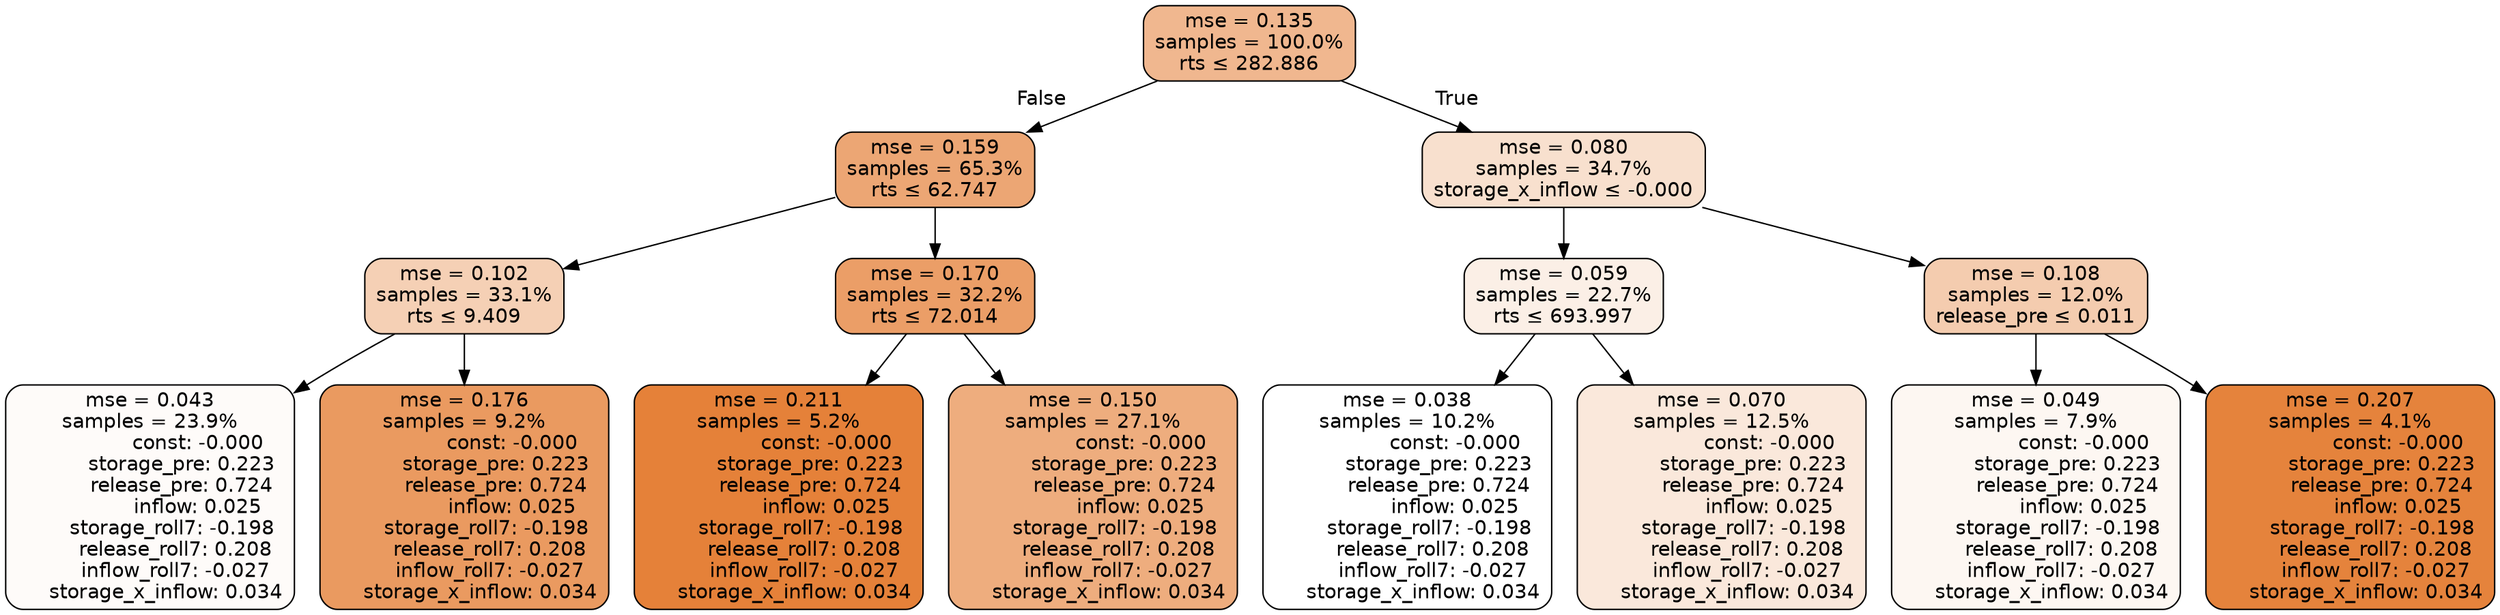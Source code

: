 digraph tree {
node [shape=rectangle, style="filled, rounded", color="black", fontname=helvetica] ;
edge [fontname=helvetica] ;
	"0" [label="mse = 0.135
samples = 100.0%
rts &le; 282.886", fillcolor="#f0b78f"]
	"1" [label="mse = 0.159
samples = 65.3%
rts &le; 62.747", fillcolor="#eca674"]
	"2" [label="mse = 0.102
samples = 33.1%
rts &le; 9.409", fillcolor="#f5d0b5"]
	"3" [label="mse = 0.043
samples = 23.9%
               const: -0.000
          storage_pre: 0.223
          release_pre: 0.724
               inflow: 0.025
       storage_roll7: -0.198
        release_roll7: 0.208
        inflow_roll7: -0.027
     storage_x_inflow: 0.034", fillcolor="#fefbf9"]
	"4" [label="mse = 0.176
samples = 9.2%
               const: -0.000
          storage_pre: 0.223
          release_pre: 0.724
               inflow: 0.025
       storage_roll7: -0.198
        release_roll7: 0.208
        inflow_roll7: -0.027
     storage_x_inflow: 0.034", fillcolor="#ea9a60"]
	"5" [label="mse = 0.170
samples = 32.2%
rts &le; 72.014", fillcolor="#eb9e67"]
	"6" [label="mse = 0.211
samples = 5.2%
               const: -0.000
          storage_pre: 0.223
          release_pre: 0.724
               inflow: 0.025
       storage_roll7: -0.198
        release_roll7: 0.208
        inflow_roll7: -0.027
     storage_x_inflow: 0.034", fillcolor="#e58139"]
	"7" [label="mse = 0.150
samples = 27.1%
               const: -0.000
          storage_pre: 0.223
          release_pre: 0.724
               inflow: 0.025
       storage_roll7: -0.198
        release_roll7: 0.208
        inflow_roll7: -0.027
     storage_x_inflow: 0.034", fillcolor="#eead7e"]
	"8" [label="mse = 0.080
samples = 34.7%
storage_x_inflow &le; -0.000", fillcolor="#f8e0ce"]
	"9" [label="mse = 0.059
samples = 22.7%
rts &le; 693.997", fillcolor="#fbefe6"]
	"10" [label="mse = 0.038
samples = 10.2%
               const: -0.000
          storage_pre: 0.223
          release_pre: 0.724
               inflow: 0.025
       storage_roll7: -0.198
        release_roll7: 0.208
        inflow_roll7: -0.027
     storage_x_inflow: 0.034", fillcolor="#ffffff"]
	"11" [label="mse = 0.070
samples = 12.5%
               const: -0.000
          storage_pre: 0.223
          release_pre: 0.724
               inflow: 0.025
       storage_roll7: -0.198
        release_roll7: 0.208
        inflow_roll7: -0.027
     storage_x_inflow: 0.034", fillcolor="#fae8db"]
	"12" [label="mse = 0.108
samples = 12.0%
release_pre &le; 0.011", fillcolor="#f4ccaf"]
	"13" [label="mse = 0.049
samples = 7.9%
               const: -0.000
          storage_pre: 0.223
          release_pre: 0.724
               inflow: 0.025
       storage_roll7: -0.198
        release_roll7: 0.208
        inflow_roll7: -0.027
     storage_x_inflow: 0.034", fillcolor="#fdf7f2"]
	"14" [label="mse = 0.207
samples = 4.1%
               const: -0.000
          storage_pre: 0.223
          release_pre: 0.724
               inflow: 0.025
       storage_roll7: -0.198
        release_roll7: 0.208
        inflow_roll7: -0.027
     storage_x_inflow: 0.034", fillcolor="#e5833c"]

	"0" -> "1" [labeldistance=2.5, labelangle=45, headlabel="False"]
	"1" -> "2"
	"2" -> "3"
	"2" -> "4"
	"1" -> "5"
	"5" -> "6"
	"5" -> "7"
	"0" -> "8" [labeldistance=2.5, labelangle=-45, headlabel="True"]
	"8" -> "9"
	"9" -> "10"
	"9" -> "11"
	"8" -> "12"
	"12" -> "13"
	"12" -> "14"
}